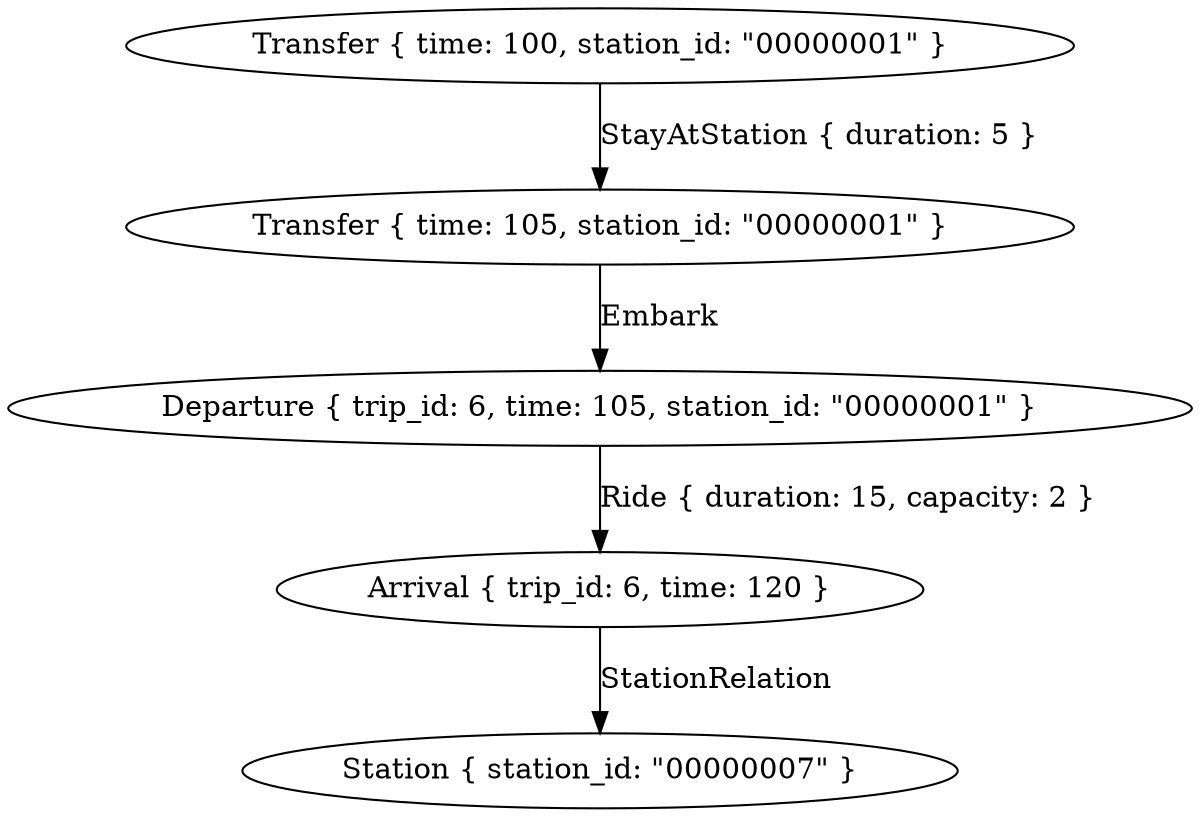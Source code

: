 digraph {
    0 [ label = "Transfer { time: 100, station_id: \"00000001\" }" ]
    1 [ label = "Transfer { time: 105, station_id: \"00000001\" }" ]
    2 [ label = "Departure { trip_id: 6, time: 105, station_id: \"00000001\" }" ]
    3 [ label = "Arrival { trip_id: 6, time: 120 }" ]
    4 [ label = "Station { station_id: \"00000007\" }" ]
    0 -> 1 [ label = "StayAtStation { duration: 5 }" ]
    1 -> 2 [ label = "Embark" ]
    2 -> 3 [ label = "Ride { duration: 15, capacity: 2 }" ]
    3 -> 4 [ label = "StationRelation" ]
}
